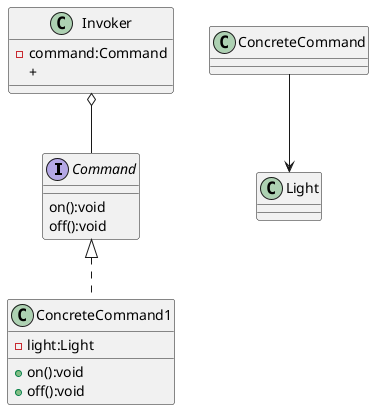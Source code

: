 @startuml
'https://plantuml.com/class-diagram

interface Command{
    on():void
    off():void
}

class ConcreteCommand1 implements Command{
    - light:Light
    + on():void
    + off():void
}

class Invoker{
    - command:Command
    +
}

class Light{

}

Invoker o-- Command
ConcreteCommand --> Light
@enduml